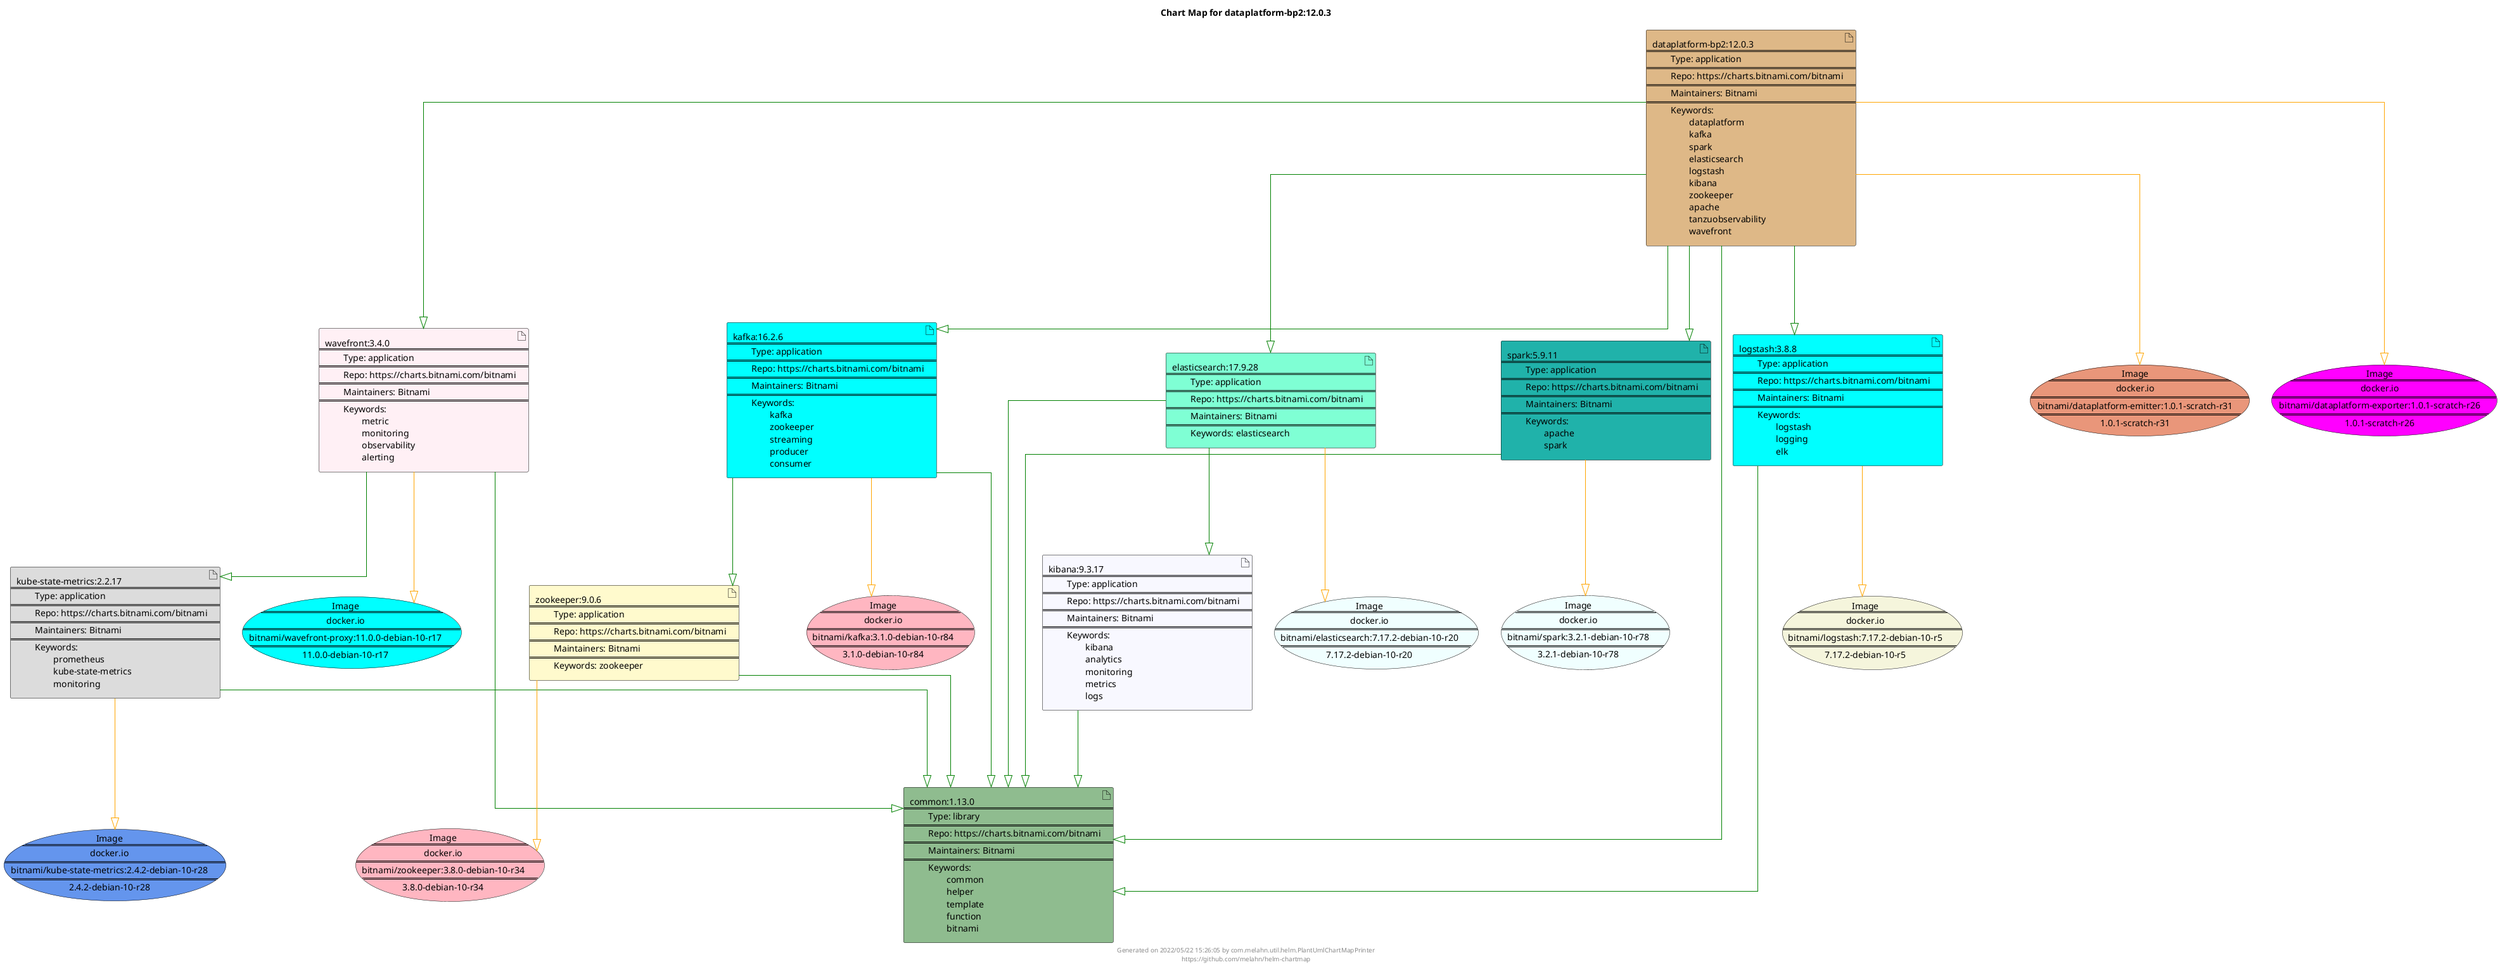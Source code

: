 @startuml
skinparam linetype ortho
skinparam backgroundColor white
skinparam usecaseBorderColor black
skinparam usecaseArrowColor LightSlateGray
skinparam artifactBorderColor black
skinparam artifactArrowColor LightSlateGray

title Chart Map for dataplatform-bp2:12.0.3

'There are 10 referenced Helm Charts
artifact "kube-state-metrics:2.2.17\n====\n\tType: application\n====\n\tRepo: https://charts.bitnami.com/bitnami\n====\n\tMaintainers: Bitnami\n====\n\tKeywords: \n\t\tprometheus\n\t\tkube-state-metrics\n\t\tmonitoring" as kube_state_metrics_2_2_17 #Gainsboro
artifact "wavefront:3.4.0\n====\n\tType: application\n====\n\tRepo: https://charts.bitnami.com/bitnami\n====\n\tMaintainers: Bitnami\n====\n\tKeywords: \n\t\tmetric\n\t\tmonitoring\n\t\tobservability\n\t\talerting" as wavefront_3_4_0 #LavenderBlush
artifact "common:1.13.0\n====\n\tType: library\n====\n\tRepo: https://charts.bitnami.com/bitnami\n====\n\tMaintainers: Bitnami\n====\n\tKeywords: \n\t\tcommon\n\t\thelper\n\t\ttemplate\n\t\tfunction\n\t\tbitnami" as common_1_13_0 #DarkSeaGreen
artifact "spark:5.9.11\n====\n\tType: application\n====\n\tRepo: https://charts.bitnami.com/bitnami\n====\n\tMaintainers: Bitnami\n====\n\tKeywords: \n\t\tapache\n\t\tspark" as spark_5_9_11 #LightSeaGreen
artifact "kafka:16.2.6\n====\n\tType: application\n====\n\tRepo: https://charts.bitnami.com/bitnami\n====\n\tMaintainers: Bitnami\n====\n\tKeywords: \n\t\tkafka\n\t\tzookeeper\n\t\tstreaming\n\t\tproducer\n\t\tconsumer" as kafka_16_2_6 #Aqua
artifact "elasticsearch:17.9.28\n====\n\tType: application\n====\n\tRepo: https://charts.bitnami.com/bitnami\n====\n\tMaintainers: Bitnami\n====\n\tKeywords: elasticsearch" as elasticsearch_17_9_28 #Aquamarine
artifact "logstash:3.8.8\n====\n\tType: application\n====\n\tRepo: https://charts.bitnami.com/bitnami\n====\n\tMaintainers: Bitnami\n====\n\tKeywords: \n\t\tlogstash\n\t\tlogging\n\t\telk" as logstash_3_8_8 #Aqua
artifact "dataplatform-bp2:12.0.3\n====\n\tType: application\n====\n\tRepo: https://charts.bitnami.com/bitnami\n====\n\tMaintainers: Bitnami\n====\n\tKeywords: \n\t\tdataplatform\n\t\tkafka\n\t\tspark\n\t\telasticsearch\n\t\tlogstash\n\t\tkibana\n\t\tzookeeper\n\t\tapache\n\t\ttanzuobservability\n\t\twavefront" as dataplatform_bp2_12_0_3 #BurlyWood
artifact "kibana:9.3.17\n====\n\tType: application\n====\n\tRepo: https://charts.bitnami.com/bitnami\n====\n\tMaintainers: Bitnami\n====\n\tKeywords: \n\t\tkibana\n\t\tanalytics\n\t\tmonitoring\n\t\tmetrics\n\t\tlogs" as kibana_9_3_17 #GhostWhite
artifact "zookeeper:9.0.6\n====\n\tType: application\n====\n\tRepo: https://charts.bitnami.com/bitnami\n====\n\tMaintainers: Bitnami\n====\n\tKeywords: zookeeper" as zookeeper_9_0_6 #LemonChiffon

'There are 9 referenced Docker Images
usecase "Image\n====\ndocker.io\n====\nbitnami/zookeeper:3.8.0-debian-10-r34\n====\n3.8.0-debian-10-r34" as docker_io_bitnami_zookeeper_3_8_0_debian_10_r34 #LightPink
usecase "Image\n====\ndocker.io\n====\nbitnami/kafka:3.1.0-debian-10-r84\n====\n3.1.0-debian-10-r84" as docker_io_bitnami_kafka_3_1_0_debian_10_r84 #LightPink
usecase "Image\n====\ndocker.io\n====\nbitnami/logstash:7.17.2-debian-10-r5\n====\n7.17.2-debian-10-r5" as docker_io_bitnami_logstash_7_17_2_debian_10_r5 #Beige
usecase "Image\n====\ndocker.io\n====\nbitnami/kube-state-metrics:2.4.2-debian-10-r28\n====\n2.4.2-debian-10-r28" as docker_io_bitnami_kube_state_metrics_2_4_2_debian_10_r28 #CornflowerBlue
usecase "Image\n====\ndocker.io\n====\nbitnami/wavefront-proxy:11.0.0-debian-10-r17\n====\n11.0.0-debian-10-r17" as docker_io_bitnami_wavefront_proxy_11_0_0_debian_10_r17 #Cyan
usecase "Image\n====\ndocker.io\n====\nbitnami/spark:3.2.1-debian-10-r78\n====\n3.2.1-debian-10-r78" as docker_io_bitnami_spark_3_2_1_debian_10_r78 #Azure
usecase "Image\n====\ndocker.io\n====\nbitnami/dataplatform-emitter:1.0.1-scratch-r31\n====\n1.0.1-scratch-r31" as docker_io_bitnami_dataplatform_emitter_1_0_1_scratch_r31 #DarkSalmon
usecase "Image\n====\ndocker.io\n====\nbitnami/elasticsearch:7.17.2-debian-10-r20\n====\n7.17.2-debian-10-r20" as docker_io_bitnami_elasticsearch_7_17_2_debian_10_r20 #Azure
usecase "Image\n====\ndocker.io\n====\nbitnami/dataplatform-exporter:1.0.1-scratch-r26\n====\n1.0.1-scratch-r26" as docker_io_bitnami_dataplatform_exporter_1_0_1_scratch_r26 #Fuchsia

'Chart Dependencies
dataplatform_bp2_12_0_3--[#green]-|>wavefront_3_4_0
wavefront_3_4_0--[#green]-|>common_1_13_0
wavefront_3_4_0--[#green]-|>kube_state_metrics_2_2_17
kube_state_metrics_2_2_17--[#green]-|>common_1_13_0
dataplatform_bp2_12_0_3--[#green]-|>logstash_3_8_8
logstash_3_8_8--[#green]-|>common_1_13_0
dataplatform_bp2_12_0_3--[#green]-|>common_1_13_0
dataplatform_bp2_12_0_3--[#green]-|>kafka_16_2_6
kafka_16_2_6--[#green]-|>common_1_13_0
kafka_16_2_6--[#green]-|>zookeeper_9_0_6
zookeeper_9_0_6--[#green]-|>common_1_13_0
dataplatform_bp2_12_0_3--[#green]-|>spark_5_9_11
spark_5_9_11--[#green]-|>common_1_13_0
dataplatform_bp2_12_0_3--[#green]-|>elasticsearch_17_9_28
elasticsearch_17_9_28--[#green]-|>kibana_9_3_17
kibana_9_3_17--[#green]-|>common_1_13_0
elasticsearch_17_9_28--[#green]-|>common_1_13_0
kube_state_metrics_2_2_17--[#orange]-|>docker_io_bitnami_kube_state_metrics_2_4_2_debian_10_r28
wavefront_3_4_0--[#orange]-|>docker_io_bitnami_wavefront_proxy_11_0_0_debian_10_r17
spark_5_9_11--[#orange]-|>docker_io_bitnami_spark_3_2_1_debian_10_r78
kafka_16_2_6--[#orange]-|>docker_io_bitnami_kafka_3_1_0_debian_10_r84
elasticsearch_17_9_28--[#orange]-|>docker_io_bitnami_elasticsearch_7_17_2_debian_10_r20
logstash_3_8_8--[#orange]-|>docker_io_bitnami_logstash_7_17_2_debian_10_r5
dataplatform_bp2_12_0_3--[#orange]-|>docker_io_bitnami_dataplatform_emitter_1_0_1_scratch_r31
dataplatform_bp2_12_0_3--[#orange]-|>docker_io_bitnami_dataplatform_exporter_1_0_1_scratch_r26
zookeeper_9_0_6--[#orange]-|>docker_io_bitnami_zookeeper_3_8_0_debian_10_r34

center footer Generated on 2022/05/22 15:26:05 by com.melahn.util.helm.PlantUmlChartMapPrinter\nhttps://github.com/melahn/helm-chartmap
@enduml
